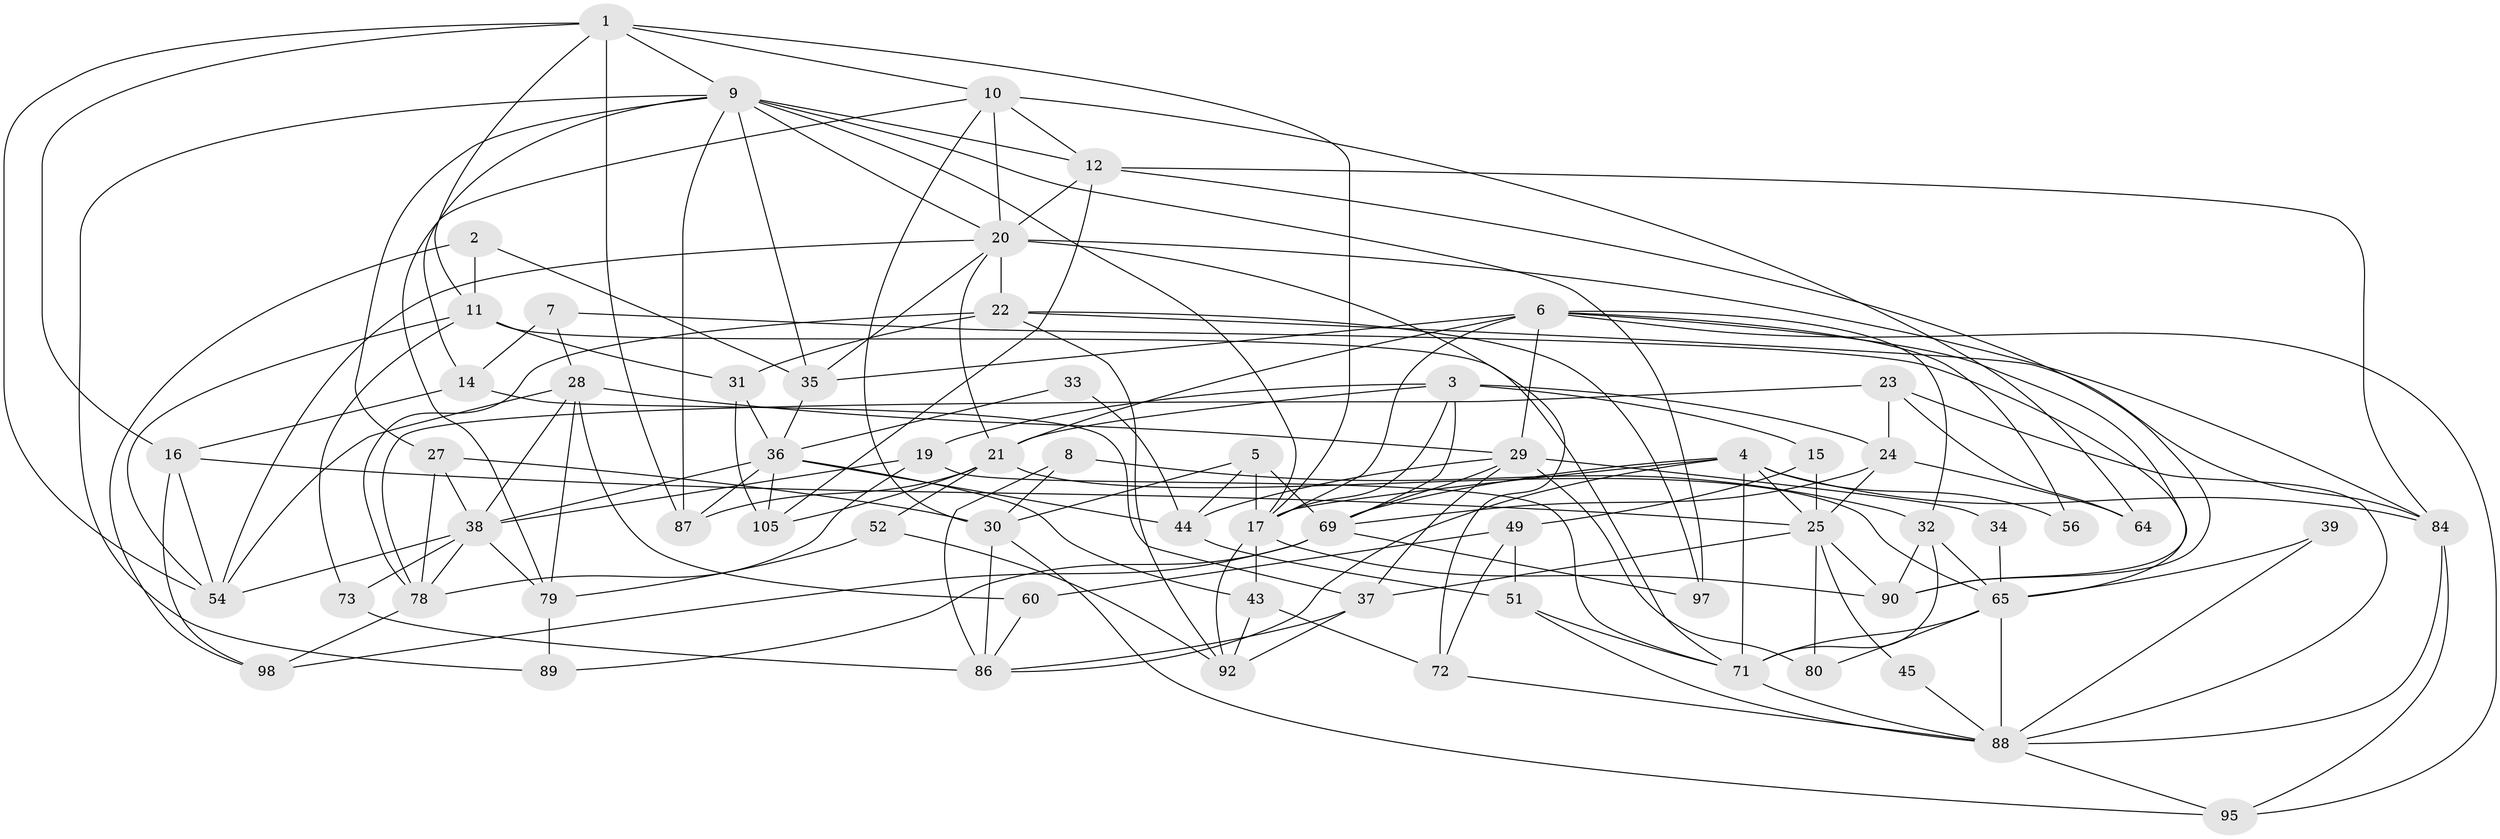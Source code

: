 // Generated by graph-tools (version 1.1) at 2025/23/03/03/25 07:23:56]
// undirected, 65 vertices, 165 edges
graph export_dot {
graph [start="1"]
  node [color=gray90,style=filled];
  1 [super="+94"];
  2 [super="+13"];
  3 [super="+70"];
  4 [super="+100"];
  5;
  6 [super="+61"];
  7 [super="+26"];
  8 [super="+50"];
  9 [super="+47"];
  10 [super="+55"];
  11 [super="+48"];
  12 [super="+58"];
  14;
  15;
  16 [super="+18"];
  17 [super="+76"];
  19;
  20 [super="+93"];
  21 [super="+46"];
  22 [super="+41"];
  23 [super="+42"];
  24 [super="+53"];
  25 [super="+40"];
  27 [super="+75"];
  28 [super="+67"];
  29 [super="+74"];
  30 [super="+62"];
  31 [super="+99"];
  32;
  33;
  34;
  35 [super="+77"];
  36 [super="+85"];
  37 [super="+66"];
  38 [super="+63"];
  39;
  43 [super="+104"];
  44 [super="+59"];
  45;
  49 [super="+57"];
  51 [super="+81"];
  52;
  54 [super="+68"];
  56;
  60;
  64;
  65 [super="+82"];
  69 [super="+91"];
  71 [super="+83"];
  72;
  73;
  78 [super="+102"];
  79;
  80;
  84;
  86 [super="+101"];
  87;
  88 [super="+96"];
  89;
  90 [super="+103"];
  92;
  95;
  97;
  98;
  105;
  1 -- 17;
  1 -- 10;
  1 -- 16;
  1 -- 54;
  1 -- 87;
  1 -- 9;
  1 -- 11;
  2 -- 98;
  2 -- 35;
  2 -- 11;
  3 -- 69;
  3 -- 17;
  3 -- 19;
  3 -- 24;
  3 -- 21;
  3 -- 15;
  4 -- 56;
  4 -- 17;
  4 -- 69;
  4 -- 84;
  4 -- 25;
  4 -- 86;
  4 -- 71;
  5 -- 30;
  5 -- 44;
  5 -- 17;
  5 -- 69;
  6 -- 35;
  6 -- 95;
  6 -- 17;
  6 -- 90;
  6 -- 32;
  6 -- 21;
  6 -- 56;
  6 -- 29;
  7 -- 65;
  7 -- 28;
  7 -- 14;
  8 -- 32;
  8 -- 86;
  8 -- 30;
  9 -- 35;
  9 -- 14;
  9 -- 27;
  9 -- 87;
  9 -- 89;
  9 -- 17;
  9 -- 97;
  9 -- 20;
  9 -- 12;
  10 -- 64;
  10 -- 79;
  10 -- 20;
  10 -- 12;
  10 -- 30;
  11 -- 31;
  11 -- 71;
  11 -- 73;
  11 -- 54;
  12 -- 105;
  12 -- 20;
  12 -- 90;
  12 -- 84;
  14 -- 37;
  14 -- 16;
  15 -- 25;
  15 -- 49;
  16 -- 25;
  16 -- 98;
  16 -- 54;
  17 -- 92;
  17 -- 90;
  17 -- 43;
  19 -- 71;
  19 -- 78;
  19 -- 38;
  20 -- 84;
  20 -- 72;
  20 -- 35;
  20 -- 21;
  20 -- 22;
  20 -- 54;
  21 -- 65 [weight=2];
  21 -- 52;
  21 -- 87;
  21 -- 105;
  22 -- 92;
  22 -- 97;
  22 -- 84;
  22 -- 31;
  22 -- 78;
  23 -- 24 [weight=2];
  23 -- 88;
  23 -- 64;
  23 -- 78;
  24 -- 69;
  24 -- 25;
  24 -- 64;
  25 -- 45;
  25 -- 80;
  25 -- 37;
  25 -- 90;
  27 -- 38;
  27 -- 30;
  27 -- 78;
  28 -- 38;
  28 -- 79;
  28 -- 54;
  28 -- 29;
  28 -- 60;
  29 -- 80;
  29 -- 44;
  29 -- 34;
  29 -- 69;
  29 -- 37;
  30 -- 95;
  30 -- 86;
  31 -- 105;
  31 -- 36;
  32 -- 90;
  32 -- 65;
  32 -- 71;
  33 -- 44;
  33 -- 36;
  34 -- 65;
  35 -- 36;
  36 -- 87;
  36 -- 105;
  36 -- 38;
  36 -- 44;
  36 -- 43;
  37 -- 92 [weight=2];
  37 -- 86;
  38 -- 78;
  38 -- 79;
  38 -- 73;
  38 -- 54;
  39 -- 65;
  39 -- 88;
  43 -- 72;
  43 -- 92;
  44 -- 51;
  45 -- 88;
  49 -- 60;
  49 -- 72;
  49 -- 51;
  51 -- 88;
  51 -- 71;
  52 -- 79;
  52 -- 92;
  60 -- 86;
  65 -- 80;
  65 -- 88;
  65 -- 71;
  69 -- 89;
  69 -- 97;
  69 -- 98;
  71 -- 88;
  72 -- 88;
  73 -- 86;
  78 -- 98;
  79 -- 89;
  84 -- 88;
  84 -- 95;
  88 -- 95;
}
